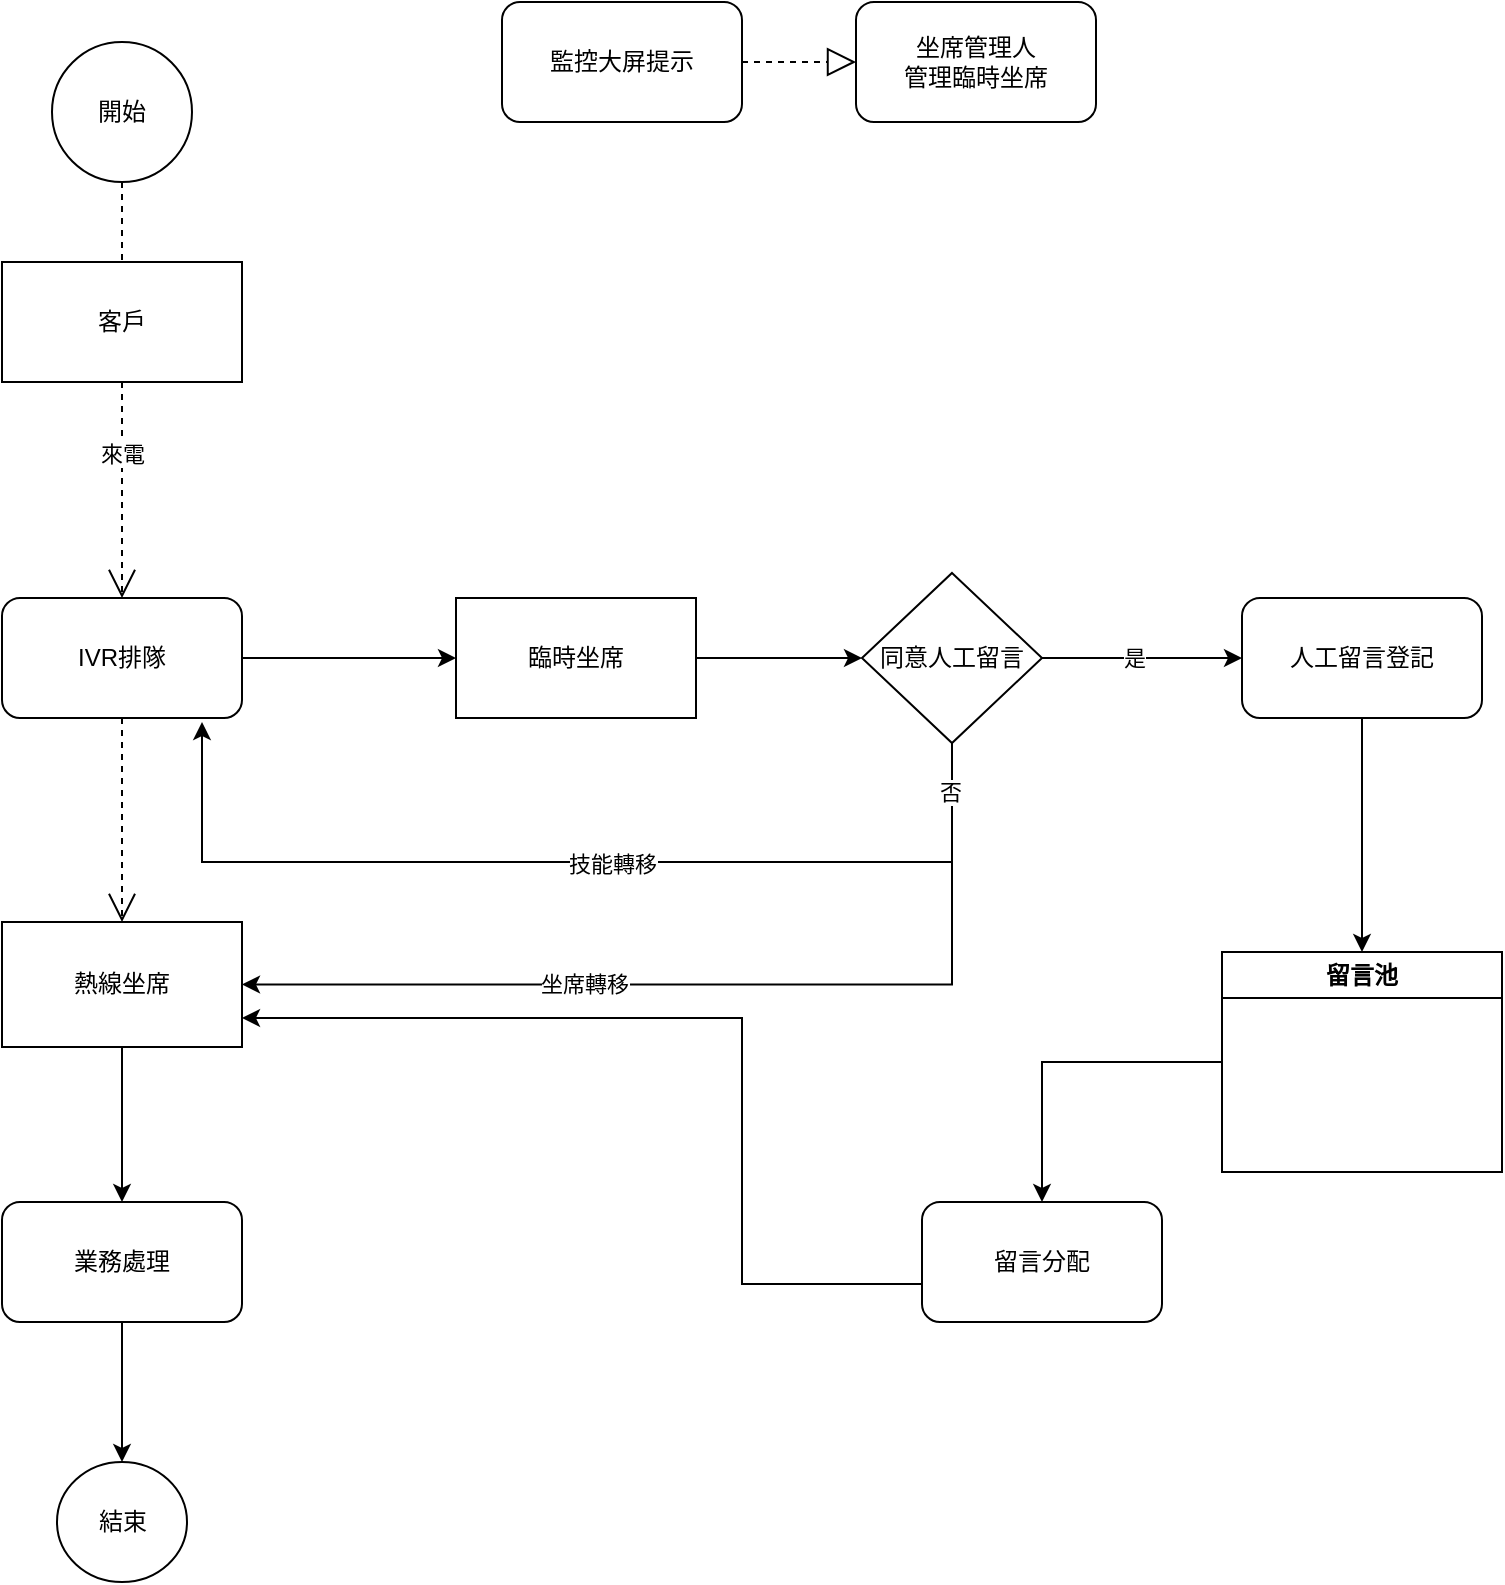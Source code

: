 <mxfile version="22.1.18" type="github">
  <diagram name="第 1 页" id="sc2p1u5gAOqfFjjmJYLN">
    <mxGraphModel dx="1662" dy="878" grid="1" gridSize="10" guides="1" tooltips="1" connect="1" arrows="1" fold="1" page="1" pageScale="1" pageWidth="827" pageHeight="1169" math="0" shadow="0">
      <root>
        <mxCell id="0" />
        <mxCell id="1" parent="0" />
        <mxCell id="G_l80I6SJxn5hfOqZydm-1" value="客戶" style="rounded=0;whiteSpace=wrap;html=1;" vertex="1" parent="1">
          <mxGeometry x="600" y="240" width="120" height="60" as="geometry" />
        </mxCell>
        <mxCell id="G_l80I6SJxn5hfOqZydm-101" style="edgeStyle=orthogonalEdgeStyle;rounded=0;orthogonalLoop=1;jettySize=auto;html=1;exitX=1;exitY=0.5;exitDx=0;exitDy=0;" edge="1" parent="1" source="G_l80I6SJxn5hfOqZydm-4" target="G_l80I6SJxn5hfOqZydm-5">
          <mxGeometry relative="1" as="geometry" />
        </mxCell>
        <mxCell id="G_l80I6SJxn5hfOqZydm-4" value="臨時坐席" style="whiteSpace=wrap;html=1;rounded=0;" vertex="1" parent="1">
          <mxGeometry x="827" y="408" width="120" height="60" as="geometry" />
        </mxCell>
        <mxCell id="G_l80I6SJxn5hfOqZydm-103" style="edgeStyle=orthogonalEdgeStyle;rounded=0;orthogonalLoop=1;jettySize=auto;html=1;exitX=1;exitY=0.5;exitDx=0;exitDy=0;entryX=0;entryY=0.5;entryDx=0;entryDy=0;" edge="1" parent="1" source="G_l80I6SJxn5hfOqZydm-5" target="G_l80I6SJxn5hfOqZydm-10">
          <mxGeometry relative="1" as="geometry" />
        </mxCell>
        <mxCell id="G_l80I6SJxn5hfOqZydm-104" value="是" style="edgeLabel;html=1;align=center;verticalAlign=middle;resizable=0;points=[];" vertex="1" connectable="0" parent="G_l80I6SJxn5hfOqZydm-103">
          <mxGeometry x="-0.083" relative="1" as="geometry">
            <mxPoint as="offset" />
          </mxGeometry>
        </mxCell>
        <mxCell id="G_l80I6SJxn5hfOqZydm-105" style="edgeStyle=orthogonalEdgeStyle;rounded=0;orthogonalLoop=1;jettySize=auto;html=1;exitX=0.5;exitY=1;exitDx=0;exitDy=0;" edge="1" parent="1" source="G_l80I6SJxn5hfOqZydm-5">
          <mxGeometry relative="1" as="geometry">
            <mxPoint x="700" y="470" as="targetPoint" />
            <Array as="points">
              <mxPoint x="1075" y="540" />
              <mxPoint x="700" y="540" />
            </Array>
          </mxGeometry>
        </mxCell>
        <mxCell id="G_l80I6SJxn5hfOqZydm-108" value="技能轉移" style="edgeLabel;html=1;align=center;verticalAlign=middle;resizable=0;points=[];" vertex="1" connectable="0" parent="G_l80I6SJxn5hfOqZydm-105">
          <mxGeometry x="-0.089" y="1" relative="1" as="geometry">
            <mxPoint as="offset" />
          </mxGeometry>
        </mxCell>
        <mxCell id="G_l80I6SJxn5hfOqZydm-106" style="edgeStyle=orthogonalEdgeStyle;rounded=0;orthogonalLoop=1;jettySize=auto;html=1;exitX=0.5;exitY=1;exitDx=0;exitDy=0;entryX=1;entryY=0.5;entryDx=0;entryDy=0;" edge="1" parent="1" source="G_l80I6SJxn5hfOqZydm-5" target="G_l80I6SJxn5hfOqZydm-26">
          <mxGeometry relative="1" as="geometry" />
        </mxCell>
        <mxCell id="G_l80I6SJxn5hfOqZydm-107" value="否" style="edgeLabel;html=1;align=center;verticalAlign=middle;resizable=0;points=[];" vertex="1" connectable="0" parent="G_l80I6SJxn5hfOqZydm-106">
          <mxGeometry x="-0.898" y="-1" relative="1" as="geometry">
            <mxPoint as="offset" />
          </mxGeometry>
        </mxCell>
        <mxCell id="G_l80I6SJxn5hfOqZydm-109" value="坐席轉移" style="edgeLabel;html=1;align=center;verticalAlign=middle;resizable=0;points=[];" vertex="1" connectable="0" parent="G_l80I6SJxn5hfOqZydm-106">
          <mxGeometry x="0.288" y="1" relative="1" as="geometry">
            <mxPoint x="1" y="-2" as="offset" />
          </mxGeometry>
        </mxCell>
        <mxCell id="G_l80I6SJxn5hfOqZydm-5" value="同意人工留言" style="rhombus;whiteSpace=wrap;html=1;rounded=0;" vertex="1" parent="1">
          <mxGeometry x="1030" y="395.5" width="90" height="85" as="geometry" />
        </mxCell>
        <mxCell id="G_l80I6SJxn5hfOqZydm-100" style="edgeStyle=orthogonalEdgeStyle;rounded=0;orthogonalLoop=1;jettySize=auto;html=1;entryX=0;entryY=0.5;entryDx=0;entryDy=0;" edge="1" parent="1" source="G_l80I6SJxn5hfOqZydm-6" target="G_l80I6SJxn5hfOqZydm-4">
          <mxGeometry relative="1" as="geometry" />
        </mxCell>
        <mxCell id="G_l80I6SJxn5hfOqZydm-6" value="IVR排隊" style="rounded=1;whiteSpace=wrap;html=1;" vertex="1" parent="1">
          <mxGeometry x="600" y="408" width="120" height="60" as="geometry" />
        </mxCell>
        <mxCell id="G_l80I6SJxn5hfOqZydm-43" style="edgeStyle=orthogonalEdgeStyle;rounded=0;orthogonalLoop=1;jettySize=auto;html=1;exitX=0.5;exitY=1;exitDx=0;exitDy=0;entryX=0.5;entryY=0;entryDx=0;entryDy=0;" edge="1" parent="1" source="G_l80I6SJxn5hfOqZydm-10" target="G_l80I6SJxn5hfOqZydm-21">
          <mxGeometry relative="1" as="geometry" />
        </mxCell>
        <mxCell id="G_l80I6SJxn5hfOqZydm-10" value="人工留言登記" style="rounded=1;whiteSpace=wrap;html=1;" vertex="1" parent="1">
          <mxGeometry x="1220" y="408" width="120" height="60" as="geometry" />
        </mxCell>
        <mxCell id="G_l80I6SJxn5hfOqZydm-111" style="edgeStyle=orthogonalEdgeStyle;rounded=0;orthogonalLoop=1;jettySize=auto;html=1;exitX=0;exitY=0.5;exitDx=0;exitDy=0;entryX=1;entryY=0.75;entryDx=0;entryDy=0;" edge="1" parent="1">
          <mxGeometry relative="1" as="geometry">
            <mxPoint x="1060" y="741.12" as="sourcePoint" />
            <mxPoint x="720" y="617.995" as="targetPoint" />
            <Array as="points">
              <mxPoint x="1060" y="751" />
              <mxPoint x="970" y="751" />
              <mxPoint x="970" y="618" />
            </Array>
          </mxGeometry>
        </mxCell>
        <mxCell id="G_l80I6SJxn5hfOqZydm-20" value="留言分配" style="rounded=1;whiteSpace=wrap;html=1;" vertex="1" parent="1">
          <mxGeometry x="1060" y="710" width="120" height="60" as="geometry" />
        </mxCell>
        <mxCell id="G_l80I6SJxn5hfOqZydm-110" value="" style="edgeStyle=orthogonalEdgeStyle;rounded=0;orthogonalLoop=1;jettySize=auto;html=1;" edge="1" parent="1" source="G_l80I6SJxn5hfOqZydm-21" target="G_l80I6SJxn5hfOqZydm-20">
          <mxGeometry relative="1" as="geometry" />
        </mxCell>
        <mxCell id="G_l80I6SJxn5hfOqZydm-21" value="留言池" style="swimlane;whiteSpace=wrap;html=1;startSize=23;" vertex="1" parent="1">
          <mxGeometry x="1210" y="585" width="140" height="110" as="geometry" />
        </mxCell>
        <mxCell id="G_l80I6SJxn5hfOqZydm-24" value="開始" style="ellipse;whiteSpace=wrap;html=1;aspect=fixed;" vertex="1" parent="1">
          <mxGeometry x="625" y="130" width="70" height="70" as="geometry" />
        </mxCell>
        <mxCell id="G_l80I6SJxn5hfOqZydm-25" value="" style="endArrow=none;dashed=1;html=1;rounded=0;exitX=0.5;exitY=1;exitDx=0;exitDy=0;" edge="1" parent="1" source="G_l80I6SJxn5hfOqZydm-24" target="G_l80I6SJxn5hfOqZydm-1">
          <mxGeometry width="50" height="50" relative="1" as="geometry">
            <mxPoint x="345" y="395" as="sourcePoint" />
            <mxPoint x="395" y="345" as="targetPoint" />
          </mxGeometry>
        </mxCell>
        <mxCell id="G_l80I6SJxn5hfOqZydm-112" style="edgeStyle=orthogonalEdgeStyle;rounded=0;orthogonalLoop=1;jettySize=auto;html=1;exitX=0.5;exitY=1;exitDx=0;exitDy=0;entryX=0.5;entryY=0;entryDx=0;entryDy=0;" edge="1" parent="1" source="G_l80I6SJxn5hfOqZydm-26" target="G_l80I6SJxn5hfOqZydm-27">
          <mxGeometry relative="1" as="geometry" />
        </mxCell>
        <mxCell id="G_l80I6SJxn5hfOqZydm-26" value="熱線坐席" style="whiteSpace=wrap;html=1;rounded=0;" vertex="1" parent="1">
          <mxGeometry x="600" y="570" width="120" height="62.5" as="geometry" />
        </mxCell>
        <mxCell id="G_l80I6SJxn5hfOqZydm-113" style="edgeStyle=orthogonalEdgeStyle;rounded=0;orthogonalLoop=1;jettySize=auto;html=1;exitX=0.5;exitY=1;exitDx=0;exitDy=0;" edge="1" parent="1" source="G_l80I6SJxn5hfOqZydm-27" target="G_l80I6SJxn5hfOqZydm-28">
          <mxGeometry relative="1" as="geometry" />
        </mxCell>
        <mxCell id="G_l80I6SJxn5hfOqZydm-27" value="業務處理" style="whiteSpace=wrap;html=1;rounded=1;" vertex="1" parent="1">
          <mxGeometry x="600" y="710" width="120" height="60" as="geometry" />
        </mxCell>
        <mxCell id="G_l80I6SJxn5hfOqZydm-28" value="結束" style="ellipse;whiteSpace=wrap;html=1;rounded=1;" vertex="1" parent="1">
          <mxGeometry x="627.5" y="840" width="65" height="60" as="geometry" />
        </mxCell>
        <mxCell id="G_l80I6SJxn5hfOqZydm-34" value="來電" style="endArrow=open;endSize=12;dashed=1;html=1;rounded=0;exitX=0.5;exitY=1;exitDx=0;exitDy=0;" edge="1" parent="1" target="G_l80I6SJxn5hfOqZydm-6" source="G_l80I6SJxn5hfOqZydm-1">
          <mxGeometry x="-0.333" width="160" relative="1" as="geometry">
            <mxPoint x="365" y="295" as="sourcePoint" />
            <mxPoint x="380" y="345" as="targetPoint" />
            <mxPoint as="offset" />
          </mxGeometry>
        </mxCell>
        <mxCell id="G_l80I6SJxn5hfOqZydm-64" value="" style="endArrow=open;endSize=12;dashed=1;html=1;rounded=0;exitX=0.5;exitY=1;exitDx=0;exitDy=0;entryX=0.5;entryY=0;entryDx=0;entryDy=0;" edge="1" parent="1" source="G_l80I6SJxn5hfOqZydm-6" target="G_l80I6SJxn5hfOqZydm-26">
          <mxGeometry x="0.12" y="51" width="160" relative="1" as="geometry">
            <mxPoint x="40" y="440" as="sourcePoint" />
            <mxPoint x="157.5" y="376.25" as="targetPoint" />
            <Array as="points" />
            <mxPoint as="offset" />
          </mxGeometry>
        </mxCell>
        <mxCell id="G_l80I6SJxn5hfOqZydm-86" value="監控大屏提示" style="rounded=1;whiteSpace=wrap;html=1;" vertex="1" parent="1">
          <mxGeometry x="850" y="110" width="120" height="60" as="geometry" />
        </mxCell>
        <mxCell id="G_l80I6SJxn5hfOqZydm-87" value="坐席管理人&lt;br&gt;管理臨時坐席" style="whiteSpace=wrap;html=1;rounded=1;" vertex="1" parent="1">
          <mxGeometry x="1027" y="110" width="120" height="60" as="geometry" />
        </mxCell>
        <mxCell id="G_l80I6SJxn5hfOqZydm-88" value="" style="endArrow=block;dashed=1;endFill=0;endSize=12;html=1;rounded=0;entryX=0;entryY=0.5;entryDx=0;entryDy=0;exitX=1;exitY=0.5;exitDx=0;exitDy=0;" edge="1" parent="1" target="G_l80I6SJxn5hfOqZydm-87" source="G_l80I6SJxn5hfOqZydm-86">
          <mxGeometry width="160" relative="1" as="geometry">
            <mxPoint x="180" y="245" as="sourcePoint" />
            <mxPoint x="330" y="245" as="targetPoint" />
          </mxGeometry>
        </mxCell>
        <mxCell id="G_l80I6SJxn5hfOqZydm-91" style="edgeStyle=orthogonalEdgeStyle;rounded=0;orthogonalLoop=1;jettySize=auto;html=1;exitX=0.5;exitY=1;exitDx=0;exitDy=0;" edge="1" parent="1" source="G_l80I6SJxn5hfOqZydm-26" target="G_l80I6SJxn5hfOqZydm-26">
          <mxGeometry relative="1" as="geometry" />
        </mxCell>
      </root>
    </mxGraphModel>
  </diagram>
</mxfile>

